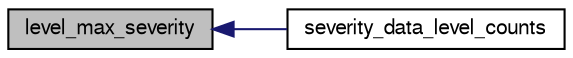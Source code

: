 digraph G
{
  bgcolor="transparent";
  edge [fontname="FreeSans",fontsize="10",labelfontname="FreeSans",labelfontsize="10"];
  node [fontname="FreeSans",fontsize="10",shape=record];
  rankdir=LR;
  Node1 [label="level_max_severity",height=0.2,width=0.4,color="black", fillcolor="grey75", style="filled" fontcolor="black"];
  Node1 -> Node2 [dir=back,color="midnightblue",fontsize="10",style="solid",fontname="FreeSans"];
  Node2 [label="severity_data_level_counts",height=0.2,width=0.4,color="black",URL="$manage_8h.html#a256c85b0d3fdd9dde6ef6fa5d9a28399",tooltip="Count the occurrences of severities in the levels."];
}
